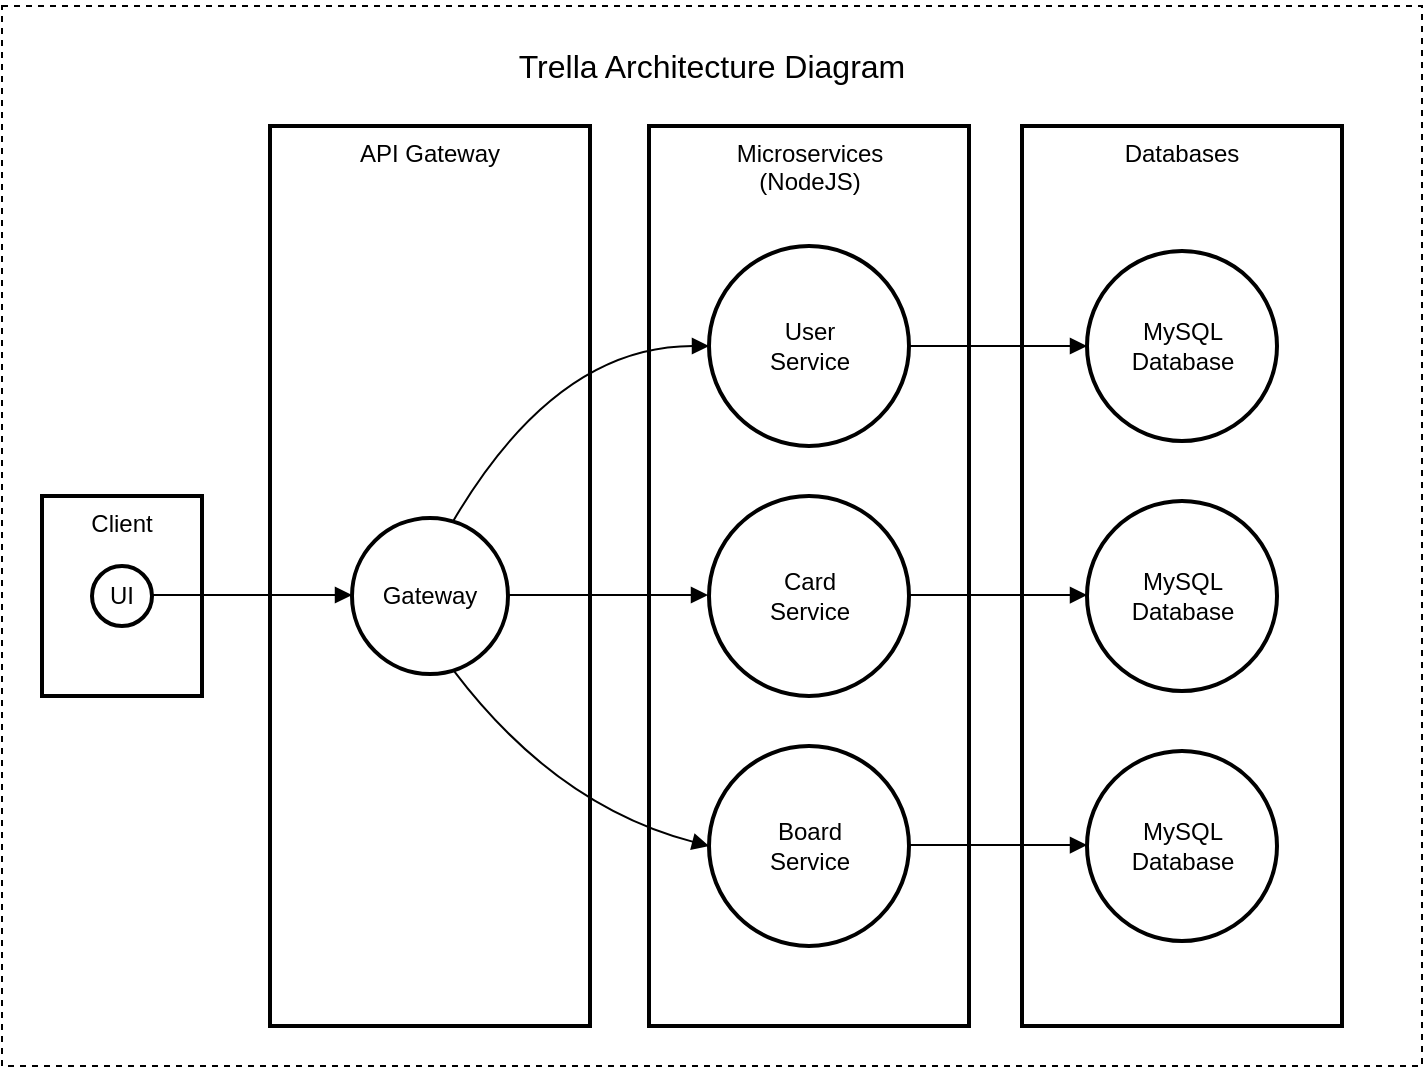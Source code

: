 <mxfile version="24.6.4" type="github">
  <diagram name="Page-1" id="MN1RGfTH_ubMWvqQHZo5">
    <mxGraphModel dx="1887" dy="687" grid="1" gridSize="10" guides="1" tooltips="1" connect="1" arrows="1" fold="1" page="1" pageScale="1" pageWidth="827" pageHeight="1169" math="0" shadow="0">
      <root>
        <mxCell id="0" />
        <mxCell id="1" parent="0" />
        <mxCell id="9CtTB6iVWJLlR-XitF7s-34" value="&lt;h1&gt;&lt;font style=&quot;font-size: 16px; font-weight: normal;&quot;&gt;Trella Architecture Diagram&lt;/font&gt;&lt;/h1&gt;&lt;div&gt;&lt;br&gt;&lt;/div&gt;&lt;div&gt;&lt;br&gt;&lt;/div&gt;&lt;div&gt;&lt;br&gt;&lt;/div&gt;&lt;div&gt;&lt;br&gt;&lt;/div&gt;&lt;div&gt;&lt;br&gt;&lt;/div&gt;&lt;div&gt;&lt;br&gt;&lt;/div&gt;&lt;div&gt;&lt;br&gt;&lt;/div&gt;&lt;div&gt;&lt;br&gt;&lt;/div&gt;&lt;div&gt;&lt;br&gt;&lt;/div&gt;&lt;div&gt;&lt;br&gt;&lt;/div&gt;&lt;div&gt;&lt;br&gt;&lt;/div&gt;&lt;div&gt;&lt;br&gt;&lt;/div&gt;&lt;div&gt;&lt;br&gt;&lt;/div&gt;&lt;div&gt;&lt;br&gt;&lt;/div&gt;&lt;div&gt;&lt;br&gt;&lt;/div&gt;&lt;div&gt;&lt;br&gt;&lt;/div&gt;&lt;div&gt;&lt;br&gt;&lt;/div&gt;&lt;div&gt;&lt;br&gt;&lt;/div&gt;&lt;div&gt;&lt;br&gt;&lt;/div&gt;&lt;div&gt;&lt;br&gt;&lt;/div&gt;&lt;div&gt;&lt;br&gt;&lt;/div&gt;&lt;div&gt;&lt;br&gt;&lt;/div&gt;&lt;div&gt;&lt;br&gt;&lt;/div&gt;&lt;div&gt;&lt;br&gt;&lt;/div&gt;&lt;div&gt;&lt;br&gt;&lt;/div&gt;&lt;div&gt;&lt;br&gt;&lt;/div&gt;&lt;div&gt;&lt;br&gt;&lt;/div&gt;&lt;div&gt;&lt;br&gt;&lt;/div&gt;&lt;div&gt;&lt;br&gt;&lt;/div&gt;&lt;div&gt;&lt;br&gt;&lt;/div&gt;&lt;div&gt;&lt;br&gt;&lt;/div&gt;&lt;div&gt;&lt;br&gt;&lt;/div&gt;&lt;div&gt;&lt;br&gt;&lt;/div&gt;" style="rounded=0;whiteSpace=wrap;html=1;fillColor=none;dashed=1;" vertex="1" parent="1">
          <mxGeometry x="-390" y="290" width="710" height="530" as="geometry" />
        </mxCell>
        <mxCell id="9CtTB6iVWJLlR-XitF7s-32" value="Microservices&#xa;(NodeJS)" style="whiteSpace=wrap;strokeWidth=2;verticalAlign=top;" vertex="1" parent="1">
          <mxGeometry x="-66.5" y="350" width="160" height="450" as="geometry" />
        </mxCell>
        <mxCell id="4" value="User&#xa;Service" style="ellipse;aspect=fixed;strokeWidth=2;whiteSpace=wrap;" parent="1" vertex="1">
          <mxGeometry x="-36.5" y="410" width="100" height="100" as="geometry" />
        </mxCell>
        <mxCell id="16" value="Client" style="whiteSpace=wrap;strokeWidth=2;verticalAlign=top;" parent="1" vertex="1">
          <mxGeometry x="-370" y="535" width="80" height="100" as="geometry" />
        </mxCell>
        <mxCell id="17" value="UI" style="ellipse;aspect=fixed;strokeWidth=2;whiteSpace=wrap;" parent="1" vertex="1">
          <mxGeometry x="-345" y="570" width="30" height="30" as="geometry" />
        </mxCell>
        <mxCell id="9CtTB6iVWJLlR-XitF7s-29" value="Card&#xa;Service" style="ellipse;aspect=fixed;strokeWidth=2;whiteSpace=wrap;" vertex="1" parent="1">
          <mxGeometry x="-36.5" y="535" width="100" height="100" as="geometry" />
        </mxCell>
        <mxCell id="9CtTB6iVWJLlR-XitF7s-30" value="Board&#xa;Service" style="ellipse;aspect=fixed;strokeWidth=2;whiteSpace=wrap;" vertex="1" parent="1">
          <mxGeometry x="-36.5" y="660" width="100" height="100" as="geometry" />
        </mxCell>
        <mxCell id="9CtTB6iVWJLlR-XitF7s-31" value="Databases" style="whiteSpace=wrap;strokeWidth=2;verticalAlign=top;" vertex="1" parent="1">
          <mxGeometry x="120" y="350" width="160" height="450" as="geometry" />
        </mxCell>
        <mxCell id="5" value="MySQL&#xa;Database" style="ellipse;aspect=fixed;strokeWidth=2;whiteSpace=wrap;" parent="1" vertex="1">
          <mxGeometry x="152.5" y="412.5" width="95" height="95" as="geometry" />
        </mxCell>
        <mxCell id="27" value="" style="curved=1;startArrow=none;endArrow=block;exitX=1;exitY=0.5;entryX=0;entryY=0.5;" parent="1" source="4" target="5" edge="1">
          <mxGeometry relative="1" as="geometry">
            <Array as="points" />
          </mxGeometry>
        </mxCell>
        <mxCell id="9CtTB6iVWJLlR-XitF7s-33" value="API Gateway" style="whiteSpace=wrap;strokeWidth=2;verticalAlign=top;" vertex="1" parent="1">
          <mxGeometry x="-256" y="350" width="160" height="450" as="geometry" />
        </mxCell>
        <mxCell id="15" value="Gateway" style="ellipse;aspect=fixed;strokeWidth=2;whiteSpace=wrap;" parent="1" vertex="1">
          <mxGeometry x="-215" y="546" width="78" height="78" as="geometry" />
        </mxCell>
        <mxCell id="21" value="" style="curved=1;startArrow=none;endArrow=block;exitX=0.66;exitY=0;entryX=0;entryY=0.5;entryDx=0;entryDy=0;" parent="1" source="15" target="4" edge="1">
          <mxGeometry relative="1" as="geometry">
            <Array as="points">
              <mxPoint x="-113" y="460" />
            </Array>
            <mxPoint x="-38" y="395" as="targetPoint" />
          </mxGeometry>
        </mxCell>
        <mxCell id="20" value="" style="curved=1;startArrow=none;endArrow=block;exitX=0.99;exitY=0.49;entryX=0;entryY=0.5;" parent="1" source="15" edge="1">
          <mxGeometry relative="1" as="geometry">
            <Array as="points" />
            <mxPoint x="-37" y="584.5" as="targetPoint" />
          </mxGeometry>
        </mxCell>
        <mxCell id="19" value="" style="curved=1;startArrow=none;endArrow=block;exitX=0.66;exitY=0.99;entryX=0;entryY=0.5;entryDx=0;entryDy=0;" parent="1" source="15" target="9CtTB6iVWJLlR-XitF7s-30" edge="1">
          <mxGeometry relative="1" as="geometry">
            <Array as="points">
              <mxPoint x="-113" y="690" />
            </Array>
            <mxPoint x="-37" y="773.5" as="targetPoint" />
          </mxGeometry>
        </mxCell>
        <mxCell id="18" value="" style="curved=1;startArrow=none;endArrow=block;exitX=0.99;exitY=0.48;entryX=0;entryY=0.49;" parent="1" source="17" target="15" edge="1">
          <mxGeometry relative="1" as="geometry">
            <Array as="points" />
          </mxGeometry>
        </mxCell>
        <mxCell id="9CtTB6iVWJLlR-XitF7s-36" value="MySQL&#xa;Database" style="ellipse;aspect=fixed;strokeWidth=2;whiteSpace=wrap;" vertex="1" parent="1">
          <mxGeometry x="152.5" y="537.5" width="95" height="95" as="geometry" />
        </mxCell>
        <mxCell id="9CtTB6iVWJLlR-XitF7s-37" value="MySQL&#xa;Database" style="ellipse;aspect=fixed;strokeWidth=2;whiteSpace=wrap;" vertex="1" parent="1">
          <mxGeometry x="152.5" y="662.5" width="95" height="95" as="geometry" />
        </mxCell>
        <mxCell id="9CtTB6iVWJLlR-XitF7s-38" value="" style="curved=1;startArrow=none;endArrow=block;exitX=1;exitY=0.5;entryX=0;entryY=0.5;" edge="1" parent="1">
          <mxGeometry relative="1" as="geometry">
            <Array as="points" />
            <mxPoint x="62.5" y="584.52" as="sourcePoint" />
            <mxPoint x="152.5" y="584.52" as="targetPoint" />
          </mxGeometry>
        </mxCell>
        <mxCell id="9CtTB6iVWJLlR-XitF7s-39" value="" style="curved=1;startArrow=none;endArrow=block;exitX=1;exitY=0.5;entryX=0;entryY=0.5;" edge="1" parent="1">
          <mxGeometry relative="1" as="geometry">
            <Array as="points" />
            <mxPoint x="62.5" y="709.52" as="sourcePoint" />
            <mxPoint x="152.5" y="709.52" as="targetPoint" />
          </mxGeometry>
        </mxCell>
      </root>
    </mxGraphModel>
  </diagram>
</mxfile>
